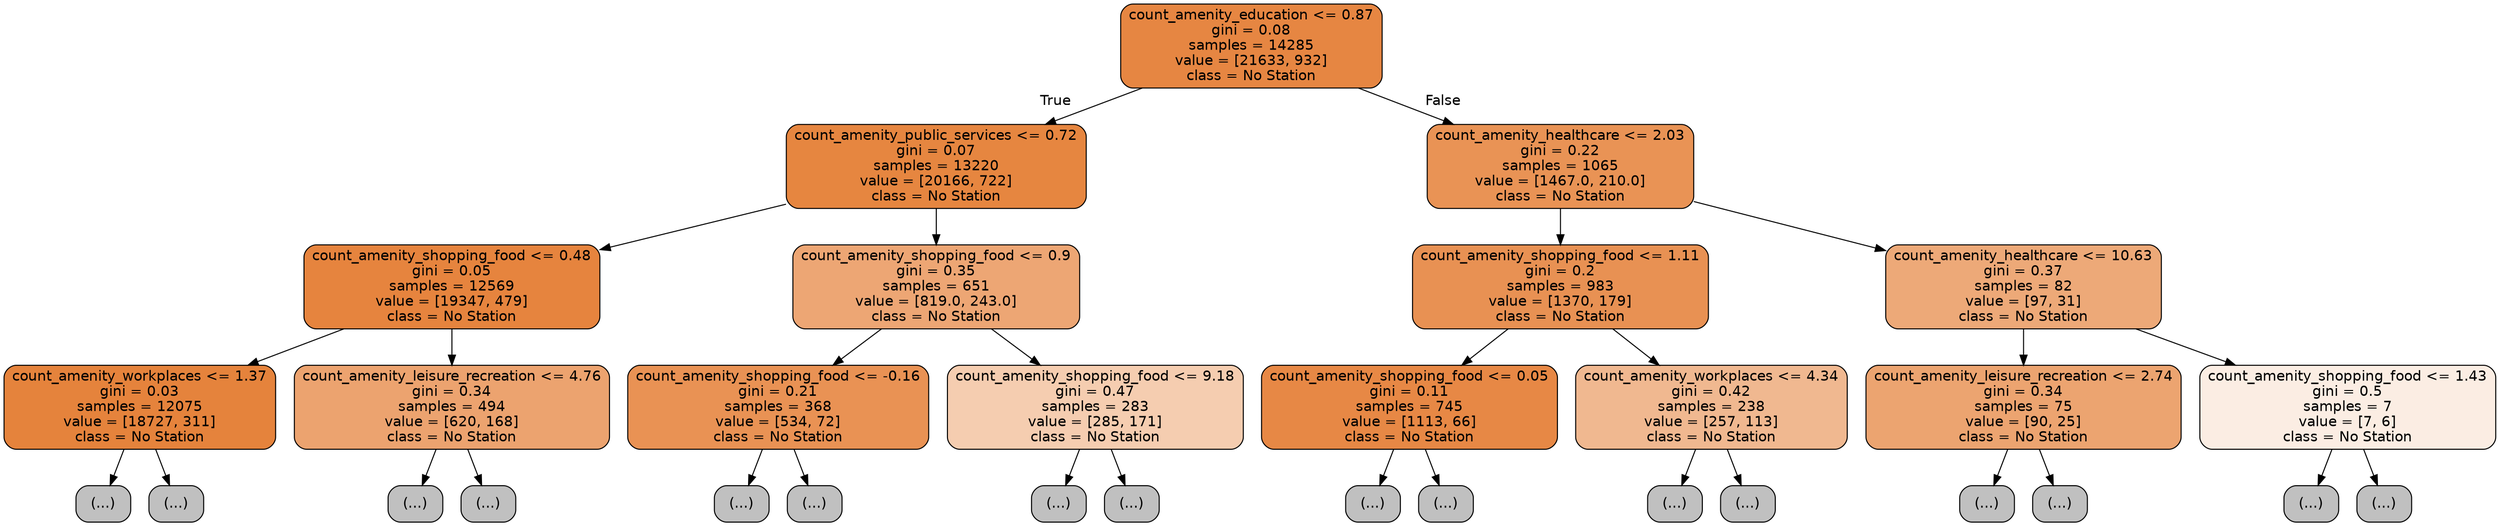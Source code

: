 digraph Tree {
node [shape=box, style="filled, rounded", color="black", fontname="helvetica"] ;
edge [fontname="helvetica"] ;
0 [label="count_amenity_education <= 0.87\ngini = 0.08\nsamples = 14285\nvalue = [21633, 932]\nclass = No Station", fillcolor="#e68642"] ;
1 [label="count_amenity_public_services <= 0.72\ngini = 0.07\nsamples = 13220\nvalue = [20166, 722]\nclass = No Station", fillcolor="#e68640"] ;
0 -> 1 [labeldistance=2.5, labelangle=45, headlabel="True"] ;
2 [label="count_amenity_shopping_food <= 0.48\ngini = 0.05\nsamples = 12569\nvalue = [19347, 479]\nclass = No Station", fillcolor="#e6843e"] ;
1 -> 2 ;
3 [label="count_amenity_workplaces <= 1.37\ngini = 0.03\nsamples = 12075\nvalue = [18727, 311]\nclass = No Station", fillcolor="#e5833c"] ;
2 -> 3 ;
4 [label="(...)", fillcolor="#C0C0C0"] ;
3 -> 4 ;
59 [label="(...)", fillcolor="#C0C0C0"] ;
3 -> 59 ;
100 [label="count_amenity_leisure_recreation <= 4.76\ngini = 0.34\nsamples = 494\nvalue = [620, 168]\nclass = No Station", fillcolor="#eca36f"] ;
2 -> 100 ;
101 [label="(...)", fillcolor="#C0C0C0"] ;
100 -> 101 ;
276 [label="(...)", fillcolor="#C0C0C0"] ;
100 -> 276 ;
287 [label="count_amenity_shopping_food <= 0.9\ngini = 0.35\nsamples = 651\nvalue = [819.0, 243.0]\nclass = No Station", fillcolor="#eda674"] ;
1 -> 287 ;
288 [label="count_amenity_shopping_food <= -0.16\ngini = 0.21\nsamples = 368\nvalue = [534, 72]\nclass = No Station", fillcolor="#e99254"] ;
287 -> 288 ;
289 [label="(...)", fillcolor="#C0C0C0"] ;
288 -> 289 ;
298 [label="(...)", fillcolor="#C0C0C0"] ;
288 -> 298 ;
397 [label="count_amenity_shopping_food <= 9.18\ngini = 0.47\nsamples = 283\nvalue = [285, 171]\nclass = No Station", fillcolor="#f5cdb0"] ;
287 -> 397 ;
398 [label="(...)", fillcolor="#C0C0C0"] ;
397 -> 398 ;
629 [label="(...)", fillcolor="#C0C0C0"] ;
397 -> 629 ;
640 [label="count_amenity_healthcare <= 2.03\ngini = 0.22\nsamples = 1065\nvalue = [1467.0, 210.0]\nclass = No Station", fillcolor="#e99355"] ;
0 -> 640 [labeldistance=2.5, labelangle=-45, headlabel="False"] ;
641 [label="count_amenity_shopping_food <= 1.11\ngini = 0.2\nsamples = 983\nvalue = [1370, 179]\nclass = No Station", fillcolor="#e89153"] ;
640 -> 641 ;
642 [label="count_amenity_shopping_food <= 0.05\ngini = 0.11\nsamples = 745\nvalue = [1113, 66]\nclass = No Station", fillcolor="#e78845"] ;
641 -> 642 ;
643 [label="(...)", fillcolor="#C0C0C0"] ;
642 -> 643 ;
682 [label="(...)", fillcolor="#C0C0C0"] ;
642 -> 682 ;
749 [label="count_amenity_workplaces <= 4.34\ngini = 0.42\nsamples = 238\nvalue = [257, 113]\nclass = No Station", fillcolor="#f0b890"] ;
641 -> 749 ;
750 [label="(...)", fillcolor="#C0C0C0"] ;
749 -> 750 ;
983 [label="(...)", fillcolor="#C0C0C0"] ;
749 -> 983 ;
984 [label="count_amenity_healthcare <= 10.63\ngini = 0.37\nsamples = 82\nvalue = [97, 31]\nclass = No Station", fillcolor="#eda978"] ;
640 -> 984 ;
985 [label="count_amenity_leisure_recreation <= 2.74\ngini = 0.34\nsamples = 75\nvalue = [90, 25]\nclass = No Station", fillcolor="#eca470"] ;
984 -> 985 ;
986 [label="(...)", fillcolor="#C0C0C0"] ;
985 -> 986 ;
1039 [label="(...)", fillcolor="#C0C0C0"] ;
985 -> 1039 ;
1050 [label="count_amenity_shopping_food <= 1.43\ngini = 0.5\nsamples = 7\nvalue = [7, 6]\nclass = No Station", fillcolor="#fbede3"] ;
984 -> 1050 ;
1051 [label="(...)", fillcolor="#C0C0C0"] ;
1050 -> 1051 ;
1052 [label="(...)", fillcolor="#C0C0C0"] ;
1050 -> 1052 ;
}
